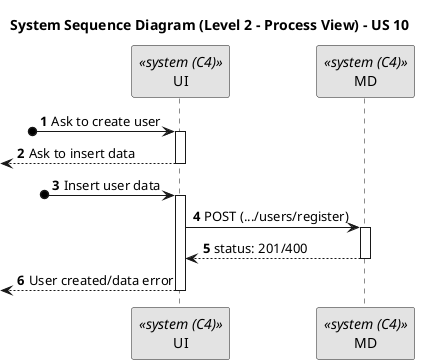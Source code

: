 @startuml
skinparam monochrome true
skinparam packageStyle rectangle
skinparam shadowing false

title System Sequence Diagram (Level 2 - Process View) - US 10
autonumber

participant "UI" as UI <<system (C4)>>
participant "MD" as MD <<system (C4)>>

?o-> UI : Ask to create user
activate UI

<-- UI : Ask to insert data
deactivate UI

?o-> UI : Insert user data
activate UI

    UI -> MD : POST (.../users/register)
    activate MD
        UI <-- MD : status: 201/400
    deactivate MD

<-- UI : User created/data error
deactivate UI

@enduml
